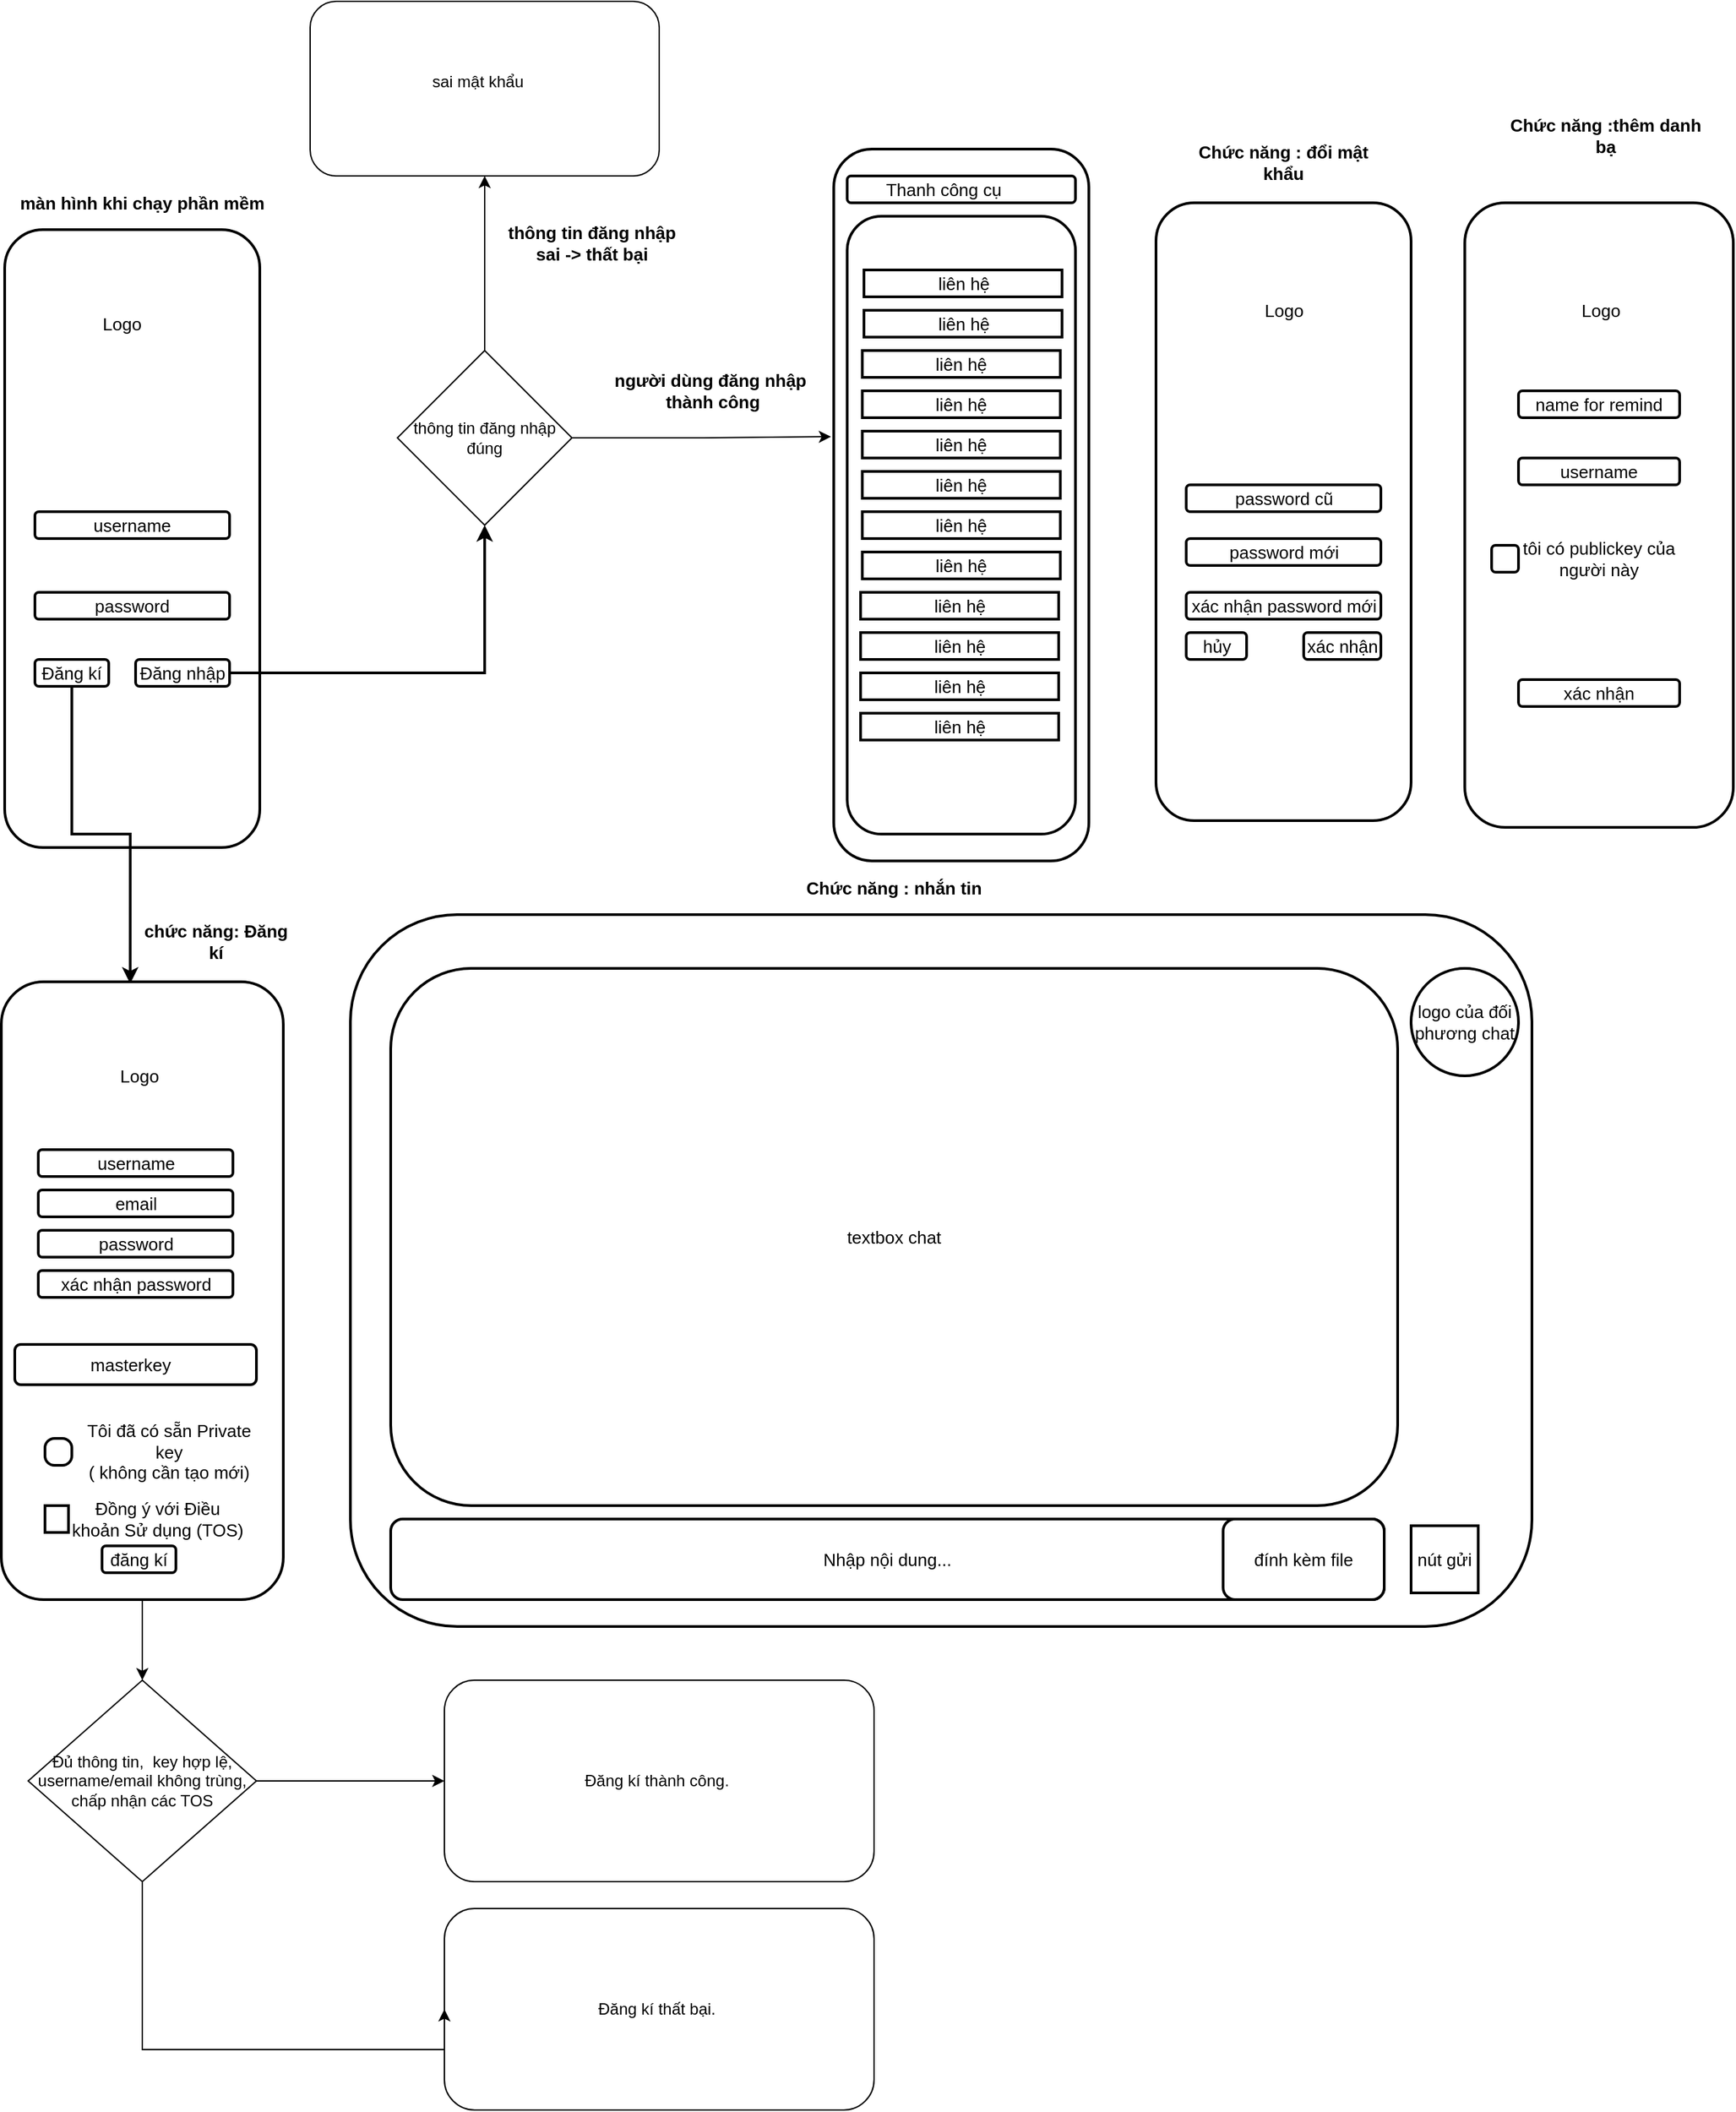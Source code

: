 <mxfile version="14.6.6" type="github">
  <diagram id="R-O5f7suQrWHJMY9VDNE" name="Page-1">
    <mxGraphModel dx="1673" dy="1967" grid="1" gridSize="10" guides="1" tooltips="1" connect="1" arrows="1" fold="1" page="1" pageScale="1" pageWidth="850" pageHeight="1100" math="0" shadow="0">
      <root>
        <mxCell id="0" />
        <mxCell id="1" parent="0" />
        <mxCell id="_od8C_fX1GK80lD2vwEX-1" value="" style="rounded=1;whiteSpace=wrap;html=1;strokeWidth=2;fontSize=13;" parent="1" vertex="1">
          <mxGeometry x="12.5" y="50" width="190" height="460" as="geometry" />
        </mxCell>
        <mxCell id="_od8C_fX1GK80lD2vwEX-2" value="username" style="rounded=1;whiteSpace=wrap;html=1;strokeWidth=2;fontSize=13;" parent="1" vertex="1">
          <mxGeometry x="35" y="260" width="145" height="20" as="geometry" />
        </mxCell>
        <mxCell id="_od8C_fX1GK80lD2vwEX-59" style="edgeStyle=orthogonalEdgeStyle;rounded=0;orthogonalLoop=1;jettySize=auto;html=1;entryX=0.5;entryY=1;entryDx=0;entryDy=0;strokeWidth=2;fontSize=13;" parent="1" source="_od8C_fX1GK80lD2vwEX-3" target="_dygCQ-lJ24Jxn0vYqqt-3" edge="1">
          <mxGeometry relative="1" as="geometry" />
        </mxCell>
        <mxCell id="_od8C_fX1GK80lD2vwEX-3" value="Đăng nhập" style="rounded=1;whiteSpace=wrap;html=1;strokeWidth=2;fontSize=13;" parent="1" vertex="1">
          <mxGeometry x="110" y="370" width="70" height="20" as="geometry" />
        </mxCell>
        <mxCell id="_od8C_fX1GK80lD2vwEX-4" value="password" style="rounded=1;whiteSpace=wrap;html=1;strokeWidth=2;fontSize=13;" parent="1" vertex="1">
          <mxGeometry x="35" y="320" width="145" height="20" as="geometry" />
        </mxCell>
        <mxCell id="_od8C_fX1GK80lD2vwEX-58" style="edgeStyle=orthogonalEdgeStyle;rounded=0;orthogonalLoop=1;jettySize=auto;html=1;entryX=0.457;entryY=0.003;entryDx=0;entryDy=0;entryPerimeter=0;strokeWidth=2;fontSize=13;" parent="1" source="_od8C_fX1GK80lD2vwEX-5" target="_od8C_fX1GK80lD2vwEX-6" edge="1">
          <mxGeometry relative="1" as="geometry" />
        </mxCell>
        <mxCell id="_od8C_fX1GK80lD2vwEX-5" value="Đăng kí" style="rounded=1;whiteSpace=wrap;html=1;strokeWidth=2;fontSize=13;" parent="1" vertex="1">
          <mxGeometry x="35" y="370" width="55" height="20" as="geometry" />
        </mxCell>
        <mxCell id="_dygCQ-lJ24Jxn0vYqqt-12" style="edgeStyle=orthogonalEdgeStyle;rounded=0;orthogonalLoop=1;jettySize=auto;html=1;entryX=0.5;entryY=0;entryDx=0;entryDy=0;" edge="1" parent="1" source="_od8C_fX1GK80lD2vwEX-6" target="_dygCQ-lJ24Jxn0vYqqt-9">
          <mxGeometry relative="1" as="geometry" />
        </mxCell>
        <mxCell id="_od8C_fX1GK80lD2vwEX-6" value="" style="rounded=1;whiteSpace=wrap;html=1;strokeWidth=2;fontSize=13;" parent="1" vertex="1">
          <mxGeometry x="10" y="610" width="210" height="460" as="geometry" />
        </mxCell>
        <mxCell id="_od8C_fX1GK80lD2vwEX-7" value="username" style="rounded=1;whiteSpace=wrap;html=1;strokeWidth=2;fontSize=13;" parent="1" vertex="1">
          <mxGeometry x="37.5" y="735" width="145" height="20" as="geometry" />
        </mxCell>
        <mxCell id="_od8C_fX1GK80lD2vwEX-8" value="email" style="rounded=1;whiteSpace=wrap;html=1;strokeWidth=2;fontSize=13;" parent="1" vertex="1">
          <mxGeometry x="37.5" y="765" width="145" height="20" as="geometry" />
        </mxCell>
        <mxCell id="_od8C_fX1GK80lD2vwEX-9" value="password" style="rounded=1;whiteSpace=wrap;html=1;strokeWidth=2;fontSize=13;" parent="1" vertex="1">
          <mxGeometry x="37.5" y="795" width="145" height="20" as="geometry" />
        </mxCell>
        <mxCell id="_od8C_fX1GK80lD2vwEX-10" value="xác nhận password" style="rounded=1;whiteSpace=wrap;html=1;strokeWidth=2;fontSize=13;" parent="1" vertex="1">
          <mxGeometry x="37.5" y="825" width="145" height="20" as="geometry" />
        </mxCell>
        <mxCell id="_od8C_fX1GK80lD2vwEX-11" value="đăng kí" style="rounded=1;whiteSpace=wrap;html=1;strokeWidth=2;fontSize=13;" parent="1" vertex="1">
          <mxGeometry x="85" y="1030" width="55" height="20" as="geometry" />
        </mxCell>
        <mxCell id="_od8C_fX1GK80lD2vwEX-12" value="" style="rounded=1;whiteSpace=wrap;html=1;strokeWidth=2;fontSize=13;" parent="1" vertex="1">
          <mxGeometry x="630" y="-10" width="190" height="530" as="geometry" />
        </mxCell>
        <mxCell id="_od8C_fX1GK80lD2vwEX-13" value="" style="rounded=1;whiteSpace=wrap;html=1;strokeWidth=2;fontSize=13;" parent="1" vertex="1">
          <mxGeometry x="640" y="40" width="170" height="460" as="geometry" />
        </mxCell>
        <mxCell id="_od8C_fX1GK80lD2vwEX-14" value="Logo" style="text;html=1;strokeColor=none;fillColor=none;align=center;verticalAlign=middle;whiteSpace=wrap;rounded=0;strokeWidth=2;fontSize=13;" parent="1" vertex="1">
          <mxGeometry x="80" y="110" width="40" height="20" as="geometry" />
        </mxCell>
        <mxCell id="_od8C_fX1GK80lD2vwEX-15" value="" style="rounded=0;whiteSpace=wrap;html=1;arcSize=12;strokeWidth=2;fontSize=13;" parent="1" vertex="1">
          <mxGeometry x="42.5" y="1000" width="17.5" height="20" as="geometry" />
        </mxCell>
        <mxCell id="_od8C_fX1GK80lD2vwEX-16" value="Đồng ý với Điều khoản Sử dụng (TOS)" style="text;html=1;strokeColor=none;fillColor=none;align=center;verticalAlign=middle;whiteSpace=wrap;rounded=0;strokeWidth=2;fontSize=13;" parent="1" vertex="1">
          <mxGeometry x="60" y="1000" width="132.5" height="20" as="geometry" />
        </mxCell>
        <mxCell id="_od8C_fX1GK80lD2vwEX-17" value="Logo&lt;br style=&quot;font-size: 13px&quot;&gt;" style="text;html=1;strokeColor=none;fillColor=none;align=center;verticalAlign=middle;whiteSpace=wrap;rounded=0;strokeWidth=2;fontSize=13;" parent="1" vertex="1">
          <mxGeometry x="92.5" y="670" width="40" height="20" as="geometry" />
        </mxCell>
        <mxCell id="_od8C_fX1GK80lD2vwEX-18" value="" style="rounded=1;whiteSpace=wrap;html=1;strokeWidth=2;fontSize=13;" parent="1" vertex="1">
          <mxGeometry x="640" y="10" width="170" height="20" as="geometry" />
        </mxCell>
        <mxCell id="_od8C_fX1GK80lD2vwEX-19" value="liên hệ" style="rounded=0;whiteSpace=wrap;html=1;strokeWidth=2;fontSize=13;" parent="1" vertex="1">
          <mxGeometry x="652.5" y="80" width="147.5" height="20" as="geometry" />
        </mxCell>
        <mxCell id="_od8C_fX1GK80lD2vwEX-33" value="Thanh công cụ" style="text;html=1;strokeColor=none;fillColor=none;align=center;verticalAlign=middle;whiteSpace=wrap;rounded=0;strokeWidth=2;fontSize=13;" parent="1" vertex="1">
          <mxGeometry x="652.5" y="10" width="117.5" height="20" as="geometry" />
        </mxCell>
        <mxCell id="_od8C_fX1GK80lD2vwEX-34" value="" style="rounded=1;whiteSpace=wrap;html=1;strokeWidth=2;fontSize=13;" parent="1" vertex="1">
          <mxGeometry x="270" y="560" width="880" height="530" as="geometry" />
        </mxCell>
        <mxCell id="_od8C_fX1GK80lD2vwEX-35" value="textbox chat" style="rounded=1;whiteSpace=wrap;html=1;strokeWidth=2;fontSize=13;" parent="1" vertex="1">
          <mxGeometry x="300" y="600" width="750" height="400" as="geometry" />
        </mxCell>
        <mxCell id="_od8C_fX1GK80lD2vwEX-36" value="logo của đối phương chat" style="ellipse;whiteSpace=wrap;html=1;aspect=fixed;strokeWidth=2;fontSize=13;" parent="1" vertex="1">
          <mxGeometry x="1060" y="600" width="80" height="80" as="geometry" />
        </mxCell>
        <mxCell id="_od8C_fX1GK80lD2vwEX-37" value="Nhập nội dung..." style="rounded=1;whiteSpace=wrap;html=1;strokeWidth=2;fontSize=13;" parent="1" vertex="1">
          <mxGeometry x="300" y="1010" width="740" height="60" as="geometry" />
        </mxCell>
        <mxCell id="_od8C_fX1GK80lD2vwEX-38" value="nút gửi" style="rounded=0;whiteSpace=wrap;html=1;strokeWidth=2;fontSize=13;" parent="1" vertex="1">
          <mxGeometry x="1060" y="1015" width="50" height="50" as="geometry" />
        </mxCell>
        <mxCell id="_od8C_fX1GK80lD2vwEX-39" value="đính kèm file" style="rounded=1;whiteSpace=wrap;html=1;strokeWidth=2;fontSize=13;" parent="1" vertex="1">
          <mxGeometry x="920" y="1010" width="120" height="60" as="geometry" />
        </mxCell>
        <mxCell id="_od8C_fX1GK80lD2vwEX-40" value="" style="rounded=1;whiteSpace=wrap;html=1;strokeWidth=2;fontSize=13;" parent="1" vertex="1">
          <mxGeometry x="870" y="30" width="190" height="460" as="geometry" />
        </mxCell>
        <mxCell id="_od8C_fX1GK80lD2vwEX-41" value="password cũ" style="rounded=1;whiteSpace=wrap;html=1;strokeWidth=2;fontSize=13;" parent="1" vertex="1">
          <mxGeometry x="892.5" y="240" width="145" height="20" as="geometry" />
        </mxCell>
        <mxCell id="_od8C_fX1GK80lD2vwEX-42" value="xác nhận" style="rounded=1;whiteSpace=wrap;html=1;strokeWidth=2;fontSize=13;" parent="1" vertex="1">
          <mxGeometry x="980" y="350" width="57.5" height="20" as="geometry" />
        </mxCell>
        <mxCell id="_od8C_fX1GK80lD2vwEX-43" value="password mới" style="rounded=1;whiteSpace=wrap;html=1;strokeWidth=2;fontSize=13;" parent="1" vertex="1">
          <mxGeometry x="892.5" y="280" width="145" height="20" as="geometry" />
        </mxCell>
        <mxCell id="_od8C_fX1GK80lD2vwEX-44" value="hủy" style="rounded=1;whiteSpace=wrap;html=1;strokeWidth=2;fontSize=13;" parent="1" vertex="1">
          <mxGeometry x="892.5" y="350" width="45" height="20" as="geometry" />
        </mxCell>
        <mxCell id="_od8C_fX1GK80lD2vwEX-45" value="Logo&lt;br style=&quot;font-size: 13px;&quot;&gt;" style="text;html=1;strokeColor=none;fillColor=none;align=center;verticalAlign=middle;whiteSpace=wrap;rounded=0;strokeWidth=2;fontSize=13;" parent="1" vertex="1">
          <mxGeometry x="903.75" y="100" width="122.5" height="20" as="geometry" />
        </mxCell>
        <mxCell id="_od8C_fX1GK80lD2vwEX-46" value="xác nhận password mới" style="rounded=1;whiteSpace=wrap;html=1;strokeWidth=2;fontSize=13;" parent="1" vertex="1">
          <mxGeometry x="892.5" y="320" width="145" height="20" as="geometry" />
        </mxCell>
        <mxCell id="_od8C_fX1GK80lD2vwEX-47" value="" style="rounded=1;whiteSpace=wrap;html=1;strokeWidth=2;fontSize=13;" parent="1" vertex="1">
          <mxGeometry x="1100" y="30" width="200" height="465" as="geometry" />
        </mxCell>
        <mxCell id="_od8C_fX1GK80lD2vwEX-49" value="name for remind" style="rounded=1;whiteSpace=wrap;html=1;strokeWidth=2;fontSize=13;" parent="1" vertex="1">
          <mxGeometry x="1140" y="170" width="120" height="20" as="geometry" />
        </mxCell>
        <mxCell id="_od8C_fX1GK80lD2vwEX-50" value="username" style="rounded=1;whiteSpace=wrap;html=1;strokeWidth=2;fontSize=13;" parent="1" vertex="1">
          <mxGeometry x="1140" y="220" width="120" height="20" as="geometry" />
        </mxCell>
        <mxCell id="_od8C_fX1GK80lD2vwEX-51" value="" style="rounded=1;whiteSpace=wrap;html=1;strokeWidth=2;fontSize=13;" parent="1" vertex="1">
          <mxGeometry x="1120" y="285" width="20" height="20" as="geometry" />
        </mxCell>
        <mxCell id="_od8C_fX1GK80lD2vwEX-52" value="tôi có publickey của người này" style="text;html=1;strokeColor=none;fillColor=none;align=center;verticalAlign=middle;whiteSpace=wrap;rounded=0;strokeWidth=2;fontSize=13;" parent="1" vertex="1">
          <mxGeometry x="1140" y="285" width="120" height="20" as="geometry" />
        </mxCell>
        <mxCell id="_od8C_fX1GK80lD2vwEX-54" value="xác nhận" style="rounded=1;whiteSpace=wrap;html=1;strokeWidth=2;fontSize=13;" parent="1" vertex="1">
          <mxGeometry x="1140" y="385" width="120" height="20" as="geometry" />
        </mxCell>
        <mxCell id="_od8C_fX1GK80lD2vwEX-55" value="" style="rounded=1;whiteSpace=wrap;html=1;arcSize=35;strokeWidth=2;fontSize=13;" parent="1" vertex="1">
          <mxGeometry x="42.5" y="950" width="20" height="20" as="geometry" />
        </mxCell>
        <mxCell id="_od8C_fX1GK80lD2vwEX-56" value="Tôi đã có sẵn Private key &lt;br&gt;( không cần tạo mới)" style="text;html=1;strokeColor=none;fillColor=none;align=center;verticalAlign=middle;whiteSpace=wrap;rounded=0;strokeWidth=2;fontSize=13;" parent="1" vertex="1">
          <mxGeometry x="70" y="950" width="130" height="20" as="geometry" />
        </mxCell>
        <mxCell id="_od8C_fX1GK80lD2vwEX-57" value="masterkey&amp;nbsp;&amp;nbsp;" style="rounded=1;whiteSpace=wrap;html=1;strokeWidth=2;fontSize=13;" parent="1" vertex="1">
          <mxGeometry x="20" y="880" width="180" height="30" as="geometry" />
        </mxCell>
        <mxCell id="kLnw_b6tRQXO-mb8i-50-1" value="liên hệ" style="rounded=0;whiteSpace=wrap;html=1;strokeWidth=2;fontSize=13;" parent="1" vertex="1">
          <mxGeometry x="652.5" y="110" width="147.5" height="20" as="geometry" />
        </mxCell>
        <mxCell id="kLnw_b6tRQXO-mb8i-50-2" value="liên hệ" style="rounded=0;whiteSpace=wrap;html=1;strokeWidth=2;fontSize=13;" parent="1" vertex="1">
          <mxGeometry x="651.25" y="140" width="147.5" height="20" as="geometry" />
        </mxCell>
        <mxCell id="kLnw_b6tRQXO-mb8i-50-3" value="liên hệ" style="rounded=0;whiteSpace=wrap;html=1;strokeWidth=2;fontSize=13;" parent="1" vertex="1">
          <mxGeometry x="651.25" y="170" width="147.5" height="20" as="geometry" />
        </mxCell>
        <mxCell id="kLnw_b6tRQXO-mb8i-50-4" value="liên hệ" style="rounded=0;whiteSpace=wrap;html=1;strokeWidth=2;fontSize=13;" parent="1" vertex="1">
          <mxGeometry x="651.25" y="200" width="147.5" height="20" as="geometry" />
        </mxCell>
        <mxCell id="kLnw_b6tRQXO-mb8i-50-5" value="liên hệ" style="rounded=0;whiteSpace=wrap;html=1;strokeWidth=2;fontSize=13;" parent="1" vertex="1">
          <mxGeometry x="651.25" y="230" width="147.5" height="20" as="geometry" />
        </mxCell>
        <mxCell id="kLnw_b6tRQXO-mb8i-50-6" value="liên hệ" style="rounded=0;whiteSpace=wrap;html=1;strokeWidth=2;fontSize=13;" parent="1" vertex="1">
          <mxGeometry x="651.25" y="260" width="147.5" height="20" as="geometry" />
        </mxCell>
        <mxCell id="kLnw_b6tRQXO-mb8i-50-7" value="liên hệ" style="rounded=0;whiteSpace=wrap;html=1;strokeWidth=2;fontSize=13;" parent="1" vertex="1">
          <mxGeometry x="651.25" y="290" width="147.5" height="20" as="geometry" />
        </mxCell>
        <mxCell id="kLnw_b6tRQXO-mb8i-50-8" value="liên hệ" style="rounded=0;whiteSpace=wrap;html=1;strokeWidth=2;fontSize=13;" parent="1" vertex="1">
          <mxGeometry x="650" y="320" width="147.5" height="20" as="geometry" />
        </mxCell>
        <mxCell id="kLnw_b6tRQXO-mb8i-50-9" value="liên hệ" style="rounded=0;whiteSpace=wrap;html=1;strokeWidth=2;fontSize=13;" parent="1" vertex="1">
          <mxGeometry x="650" y="350" width="147.5" height="20" as="geometry" />
        </mxCell>
        <mxCell id="kLnw_b6tRQXO-mb8i-50-10" value="liên hệ" style="rounded=0;whiteSpace=wrap;html=1;strokeWidth=2;fontSize=13;" parent="1" vertex="1">
          <mxGeometry x="650" y="380" width="147.5" height="20" as="geometry" />
        </mxCell>
        <mxCell id="kLnw_b6tRQXO-mb8i-50-11" value="liên hệ" style="rounded=0;whiteSpace=wrap;html=1;strokeWidth=2;fontSize=13;" parent="1" vertex="1">
          <mxGeometry x="650" y="410" width="147.5" height="20" as="geometry" />
        </mxCell>
        <mxCell id="kLnw_b6tRQXO-mb8i-50-12" value="người dùng đăng nhập&amp;nbsp; thành công" style="text;html=1;strokeColor=none;fillColor=none;align=center;verticalAlign=middle;whiteSpace=wrap;rounded=0;fontStyle=1;fontSize=13;strokeWidth=2;" parent="1" vertex="1">
          <mxGeometry x="460" y="160" width="160" height="20" as="geometry" />
        </mxCell>
        <mxCell id="kLnw_b6tRQXO-mb8i-50-13" value="Chức năng : đổi mật khẩu" style="text;html=1;strokeColor=none;fillColor=none;align=center;verticalAlign=middle;whiteSpace=wrap;rounded=0;fontStyle=1;fontSize=13;strokeWidth=2;" parent="1" vertex="1">
          <mxGeometry x="885" y="-10" width="160" height="20" as="geometry" />
        </mxCell>
        <mxCell id="kLnw_b6tRQXO-mb8i-50-14" value="Chức năng :thêm danh bạ" style="text;html=1;strokeColor=none;fillColor=none;align=center;verticalAlign=middle;whiteSpace=wrap;rounded=0;fontStyle=1;fontSize=13;strokeWidth=2;" parent="1" vertex="1">
          <mxGeometry x="1125" y="-30" width="160" height="20" as="geometry" />
        </mxCell>
        <mxCell id="kLnw_b6tRQXO-mb8i-50-15" value="Logo&lt;br style=&quot;font-size: 13px;&quot;&gt;" style="text;html=1;strokeColor=none;fillColor=none;align=center;verticalAlign=middle;whiteSpace=wrap;rounded=0;strokeWidth=2;fontSize=13;" parent="1" vertex="1">
          <mxGeometry x="1140" y="100" width="122.5" height="20" as="geometry" />
        </mxCell>
        <mxCell id="kLnw_b6tRQXO-mb8i-50-16" value="chức năng: Đăng kí" style="text;html=1;strokeColor=none;fillColor=none;align=center;verticalAlign=middle;whiteSpace=wrap;rounded=0;fontStyle=1;fontSize=13;strokeWidth=2;" parent="1" vertex="1">
          <mxGeometry x="110" y="570" width="120" height="20" as="geometry" />
        </mxCell>
        <mxCell id="kLnw_b6tRQXO-mb8i-50-18" value="Chức năng : nhắn tin" style="text;html=1;strokeColor=none;fillColor=none;align=center;verticalAlign=middle;whiteSpace=wrap;rounded=0;fontStyle=1;fontSize=13;strokeWidth=2;" parent="1" vertex="1">
          <mxGeometry x="595" y="530" width="160" height="20" as="geometry" />
        </mxCell>
        <mxCell id="kLnw_b6tRQXO-mb8i-50-19" value="màn hình khi chạy phần mềm" style="text;html=1;strokeColor=none;fillColor=none;align=center;verticalAlign=middle;whiteSpace=wrap;rounded=0;fontStyle=1;fontSize=13;strokeWidth=2;" parent="1" vertex="1">
          <mxGeometry x="20" y="20" width="190" height="20" as="geometry" />
        </mxCell>
        <mxCell id="_dygCQ-lJ24Jxn0vYqqt-1" value="" style="rounded=1;whiteSpace=wrap;html=1;" vertex="1" parent="1">
          <mxGeometry x="240" y="-120" width="260" height="130" as="geometry" />
        </mxCell>
        <mxCell id="_dygCQ-lJ24Jxn0vYqqt-2" value="sai mật khẩu" style="text;html=1;strokeColor=none;fillColor=none;align=center;verticalAlign=middle;whiteSpace=wrap;rounded=0;" vertex="1" parent="1">
          <mxGeometry x="240" y="-70" width="250" height="20" as="geometry" />
        </mxCell>
        <mxCell id="_dygCQ-lJ24Jxn0vYqqt-4" style="edgeStyle=orthogonalEdgeStyle;rounded=0;orthogonalLoop=1;jettySize=auto;html=1;entryX=-0.011;entryY=0.404;entryDx=0;entryDy=0;entryPerimeter=0;" edge="1" parent="1" source="_dygCQ-lJ24Jxn0vYqqt-3" target="_od8C_fX1GK80lD2vwEX-12">
          <mxGeometry relative="1" as="geometry" />
        </mxCell>
        <mxCell id="_dygCQ-lJ24Jxn0vYqqt-6" style="edgeStyle=orthogonalEdgeStyle;rounded=0;orthogonalLoop=1;jettySize=auto;html=1;entryX=0.5;entryY=1;entryDx=0;entryDy=0;" edge="1" parent="1" source="_dygCQ-lJ24Jxn0vYqqt-3" target="_dygCQ-lJ24Jxn0vYqqt-1">
          <mxGeometry relative="1" as="geometry" />
        </mxCell>
        <mxCell id="_dygCQ-lJ24Jxn0vYqqt-3" value="thông tin đăng nhập đúng" style="rhombus;whiteSpace=wrap;html=1;" vertex="1" parent="1">
          <mxGeometry x="305" y="140" width="130" height="130" as="geometry" />
        </mxCell>
        <mxCell id="_dygCQ-lJ24Jxn0vYqqt-5" value="thông tin đăng nhập sai -&amp;gt; thất bại" style="text;html=1;strokeColor=none;fillColor=none;align=center;verticalAlign=middle;whiteSpace=wrap;rounded=0;fontStyle=1;fontSize=13;strokeWidth=2;" vertex="1" parent="1">
          <mxGeometry x="380" y="50" width="140" height="20" as="geometry" />
        </mxCell>
        <mxCell id="_dygCQ-lJ24Jxn0vYqqt-7" value="Đăng kí thành công.&amp;nbsp;" style="rounded=1;whiteSpace=wrap;html=1;" vertex="1" parent="1">
          <mxGeometry x="340" y="1130" width="320" height="150" as="geometry" />
        </mxCell>
        <mxCell id="_dygCQ-lJ24Jxn0vYqqt-8" value="Đăng kí thất bại.&amp;nbsp;" style="rounded=1;whiteSpace=wrap;html=1;" vertex="1" parent="1">
          <mxGeometry x="340" y="1300" width="320" height="150" as="geometry" />
        </mxCell>
        <mxCell id="_dygCQ-lJ24Jxn0vYqqt-10" style="edgeStyle=orthogonalEdgeStyle;rounded=0;orthogonalLoop=1;jettySize=auto;html=1;entryX=0;entryY=0.5;entryDx=0;entryDy=0;" edge="1" parent="1" source="_dygCQ-lJ24Jxn0vYqqt-9" target="_dygCQ-lJ24Jxn0vYqqt-7">
          <mxGeometry relative="1" as="geometry" />
        </mxCell>
        <mxCell id="_dygCQ-lJ24Jxn0vYqqt-11" style="edgeStyle=orthogonalEdgeStyle;rounded=0;orthogonalLoop=1;jettySize=auto;html=1;entryX=0;entryY=0.5;entryDx=0;entryDy=0;" edge="1" parent="1" source="_dygCQ-lJ24Jxn0vYqqt-9" target="_dygCQ-lJ24Jxn0vYqqt-8">
          <mxGeometry relative="1" as="geometry">
            <Array as="points">
              <mxPoint x="115" y="1405" />
            </Array>
          </mxGeometry>
        </mxCell>
        <mxCell id="_dygCQ-lJ24Jxn0vYqqt-9" value="Đủ thông tin,&amp;nbsp; key hợp lệ, username/email không trùng, chấp nhận các TOS" style="rhombus;whiteSpace=wrap;html=1;" vertex="1" parent="1">
          <mxGeometry x="30" y="1130" width="170" height="150" as="geometry" />
        </mxCell>
      </root>
    </mxGraphModel>
  </diagram>
</mxfile>
